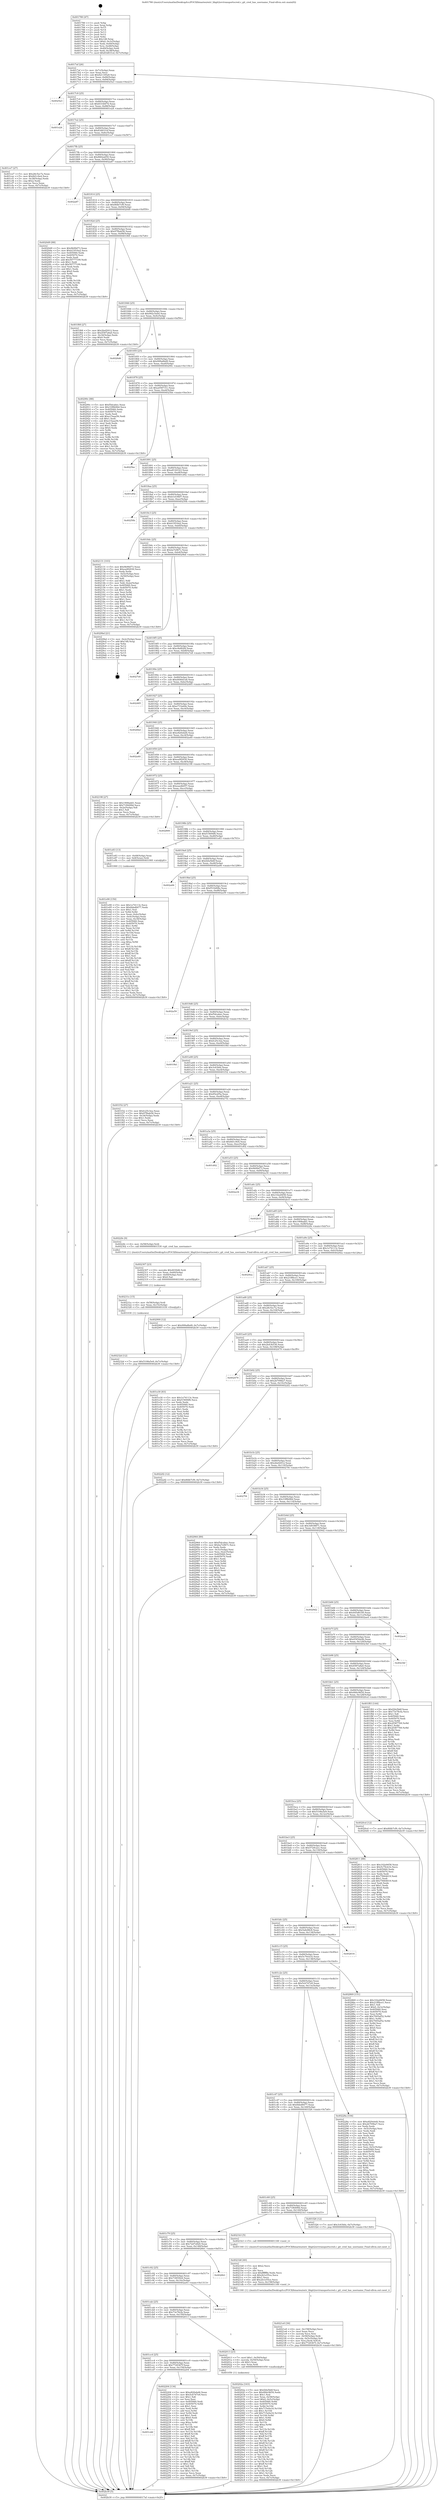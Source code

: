 digraph "0x401780" {
  label = "0x401780 (/mnt/c/Users/mathe/Desktop/tcc/POCII/binaries/extr_libgit2srctransportscred.c_git_cred_has_username_Final-ollvm.out::main(0))"
  labelloc = "t"
  node[shape=record]

  Entry [label="",width=0.3,height=0.3,shape=circle,fillcolor=black,style=filled]
  "0x4017af" [label="{
     0x4017af [26]\l
     | [instrs]\l
     &nbsp;&nbsp;0x4017af \<+3\>: mov -0x7c(%rbp),%eax\l
     &nbsp;&nbsp;0x4017b2 \<+2\>: mov %eax,%ecx\l
     &nbsp;&nbsp;0x4017b4 \<+6\>: sub $0x821185a9,%ecx\l
     &nbsp;&nbsp;0x4017ba \<+3\>: mov %eax,-0x80(%rbp)\l
     &nbsp;&nbsp;0x4017bd \<+6\>: mov %ecx,-0x84(%rbp)\l
     &nbsp;&nbsp;0x4017c3 \<+6\>: je 00000000004025a3 \<main+0xe23\>\l
  }"]
  "0x4025a3" [label="{
     0x4025a3\l
  }", style=dashed]
  "0x4017c9" [label="{
     0x4017c9 [25]\l
     | [instrs]\l
     &nbsp;&nbsp;0x4017c9 \<+5\>: jmp 00000000004017ce \<main+0x4e\>\l
     &nbsp;&nbsp;0x4017ce \<+3\>: mov -0x80(%rbp),%eax\l
     &nbsp;&nbsp;0x4017d1 \<+5\>: sub $0x831fd474,%eax\l
     &nbsp;&nbsp;0x4017d6 \<+6\>: mov %eax,-0x88(%rbp)\l
     &nbsp;&nbsp;0x4017dc \<+6\>: je 0000000000401e24 \<main+0x6a4\>\l
  }"]
  Exit [label="",width=0.3,height=0.3,shape=circle,fillcolor=black,style=filled,peripheries=2]
  "0x401e24" [label="{
     0x401e24\l
  }", style=dashed]
  "0x4017e2" [label="{
     0x4017e2 [25]\l
     | [instrs]\l
     &nbsp;&nbsp;0x4017e2 \<+5\>: jmp 00000000004017e7 \<main+0x67\>\l
     &nbsp;&nbsp;0x4017e7 \<+3\>: mov -0x80(%rbp),%eax\l
     &nbsp;&nbsp;0x4017ea \<+5\>: sub $0x83d031ef,%eax\l
     &nbsp;&nbsp;0x4017ef \<+6\>: mov %eax,-0x8c(%rbp)\l
     &nbsp;&nbsp;0x4017f5 \<+6\>: je 0000000000401ce7 \<main+0x567\>\l
  }"]
  "0x40232d" [label="{
     0x40232d [12]\l
     | [instrs]\l
     &nbsp;&nbsp;0x40232d \<+7\>: movl $0x5108a5e9,-0x7c(%rbp)\l
     &nbsp;&nbsp;0x402334 \<+5\>: jmp 0000000000402b39 \<main+0x13b9\>\l
  }"]
  "0x401ce7" [label="{
     0x401ce7 [27]\l
     | [instrs]\l
     &nbsp;&nbsp;0x401ce7 \<+5\>: mov $0x28c5ec7a,%eax\l
     &nbsp;&nbsp;0x401cec \<+5\>: mov $0x8d1c9e4,%ecx\l
     &nbsp;&nbsp;0x401cf1 \<+3\>: mov -0x38(%rbp),%edx\l
     &nbsp;&nbsp;0x401cf4 \<+3\>: cmp $0x2,%edx\l
     &nbsp;&nbsp;0x401cf7 \<+3\>: cmovne %ecx,%eax\l
     &nbsp;&nbsp;0x401cfa \<+3\>: mov %eax,-0x7c(%rbp)\l
     &nbsp;&nbsp;0x401cfd \<+5\>: jmp 0000000000402b39 \<main+0x13b9\>\l
  }"]
  "0x4017fb" [label="{
     0x4017fb [25]\l
     | [instrs]\l
     &nbsp;&nbsp;0x4017fb \<+5\>: jmp 0000000000401800 \<main+0x80\>\l
     &nbsp;&nbsp;0x401800 \<+3\>: mov -0x80(%rbp),%eax\l
     &nbsp;&nbsp;0x401803 \<+5\>: sub $0x8662a650,%eax\l
     &nbsp;&nbsp;0x401808 \<+6\>: mov %eax,-0x90(%rbp)\l
     &nbsp;&nbsp;0x40180e \<+6\>: je 0000000000402a87 \<main+0x1307\>\l
  }"]
  "0x402b39" [label="{
     0x402b39 [5]\l
     | [instrs]\l
     &nbsp;&nbsp;0x402b39 \<+5\>: jmp 00000000004017af \<main+0x2f\>\l
  }"]
  "0x401780" [label="{
     0x401780 [47]\l
     | [instrs]\l
     &nbsp;&nbsp;0x401780 \<+1\>: push %rbp\l
     &nbsp;&nbsp;0x401781 \<+3\>: mov %rsp,%rbp\l
     &nbsp;&nbsp;0x401784 \<+2\>: push %r15\l
     &nbsp;&nbsp;0x401786 \<+2\>: push %r14\l
     &nbsp;&nbsp;0x401788 \<+2\>: push %r13\l
     &nbsp;&nbsp;0x40178a \<+2\>: push %r12\l
     &nbsp;&nbsp;0x40178c \<+1\>: push %rbx\l
     &nbsp;&nbsp;0x40178d \<+7\>: sub $0x148,%rsp\l
     &nbsp;&nbsp;0x401794 \<+7\>: movl $0x0,-0x3c(%rbp)\l
     &nbsp;&nbsp;0x40179b \<+3\>: mov %edi,-0x40(%rbp)\l
     &nbsp;&nbsp;0x40179e \<+4\>: mov %rsi,-0x48(%rbp)\l
     &nbsp;&nbsp;0x4017a2 \<+3\>: mov -0x40(%rbp),%edi\l
     &nbsp;&nbsp;0x4017a5 \<+3\>: mov %edi,-0x38(%rbp)\l
     &nbsp;&nbsp;0x4017a8 \<+7\>: movl $0x83d031ef,-0x7c(%rbp)\l
  }"]
  "0x40231e" [label="{
     0x40231e [15]\l
     | [instrs]\l
     &nbsp;&nbsp;0x40231e \<+4\>: mov -0x58(%rbp),%rdi\l
     &nbsp;&nbsp;0x402322 \<+6\>: mov %eax,-0x15c(%rbp)\l
     &nbsp;&nbsp;0x402328 \<+5\>: call 0000000000401030 \<free@plt\>\l
     | [calls]\l
     &nbsp;&nbsp;0x401030 \{1\} (unknown)\l
  }"]
  "0x402a87" [label="{
     0x402a87\l
  }", style=dashed]
  "0x401814" [label="{
     0x401814 [25]\l
     | [instrs]\l
     &nbsp;&nbsp;0x401814 \<+5\>: jmp 0000000000401819 \<main+0x99\>\l
     &nbsp;&nbsp;0x401819 \<+3\>: mov -0x80(%rbp),%eax\l
     &nbsp;&nbsp;0x40181c \<+5\>: sub $0x8fdb7cf9,%eax\l
     &nbsp;&nbsp;0x401821 \<+6\>: mov %eax,-0x94(%rbp)\l
     &nbsp;&nbsp;0x401827 \<+6\>: je 00000000004020d9 \<main+0x959\>\l
  }"]
  "0x402307" [label="{
     0x402307 [23]\l
     | [instrs]\l
     &nbsp;&nbsp;0x402307 \<+10\>: movabs $0x4030d6,%rdi\l
     &nbsp;&nbsp;0x402311 \<+3\>: mov %eax,-0x60(%rbp)\l
     &nbsp;&nbsp;0x402314 \<+3\>: mov -0x60(%rbp),%esi\l
     &nbsp;&nbsp;0x402317 \<+2\>: mov $0x0,%al\l
     &nbsp;&nbsp;0x402319 \<+5\>: call 0000000000401040 \<printf@plt\>\l
     | [calls]\l
     &nbsp;&nbsp;0x401040 \{1\} (unknown)\l
  }"]
  "0x4020d9" [label="{
     0x4020d9 [88]\l
     | [instrs]\l
     &nbsp;&nbsp;0x4020d9 \<+5\>: mov $0x9b99d73,%eax\l
     &nbsp;&nbsp;0x4020de \<+5\>: mov $0xb33f16a2,%ecx\l
     &nbsp;&nbsp;0x4020e3 \<+7\>: mov 0x405060,%edx\l
     &nbsp;&nbsp;0x4020ea \<+7\>: mov 0x405070,%esi\l
     &nbsp;&nbsp;0x4020f1 \<+2\>: mov %edx,%edi\l
     &nbsp;&nbsp;0x4020f3 \<+6\>: add $0x50777109,%edi\l
     &nbsp;&nbsp;0x4020f9 \<+3\>: sub $0x1,%edi\l
     &nbsp;&nbsp;0x4020fc \<+6\>: sub $0x50777109,%edi\l
     &nbsp;&nbsp;0x402102 \<+3\>: imul %edi,%edx\l
     &nbsp;&nbsp;0x402105 \<+3\>: and $0x1,%edx\l
     &nbsp;&nbsp;0x402108 \<+3\>: cmp $0x0,%edx\l
     &nbsp;&nbsp;0x40210b \<+4\>: sete %r8b\l
     &nbsp;&nbsp;0x40210f \<+3\>: cmp $0xa,%esi\l
     &nbsp;&nbsp;0x402112 \<+4\>: setl %r9b\l
     &nbsp;&nbsp;0x402116 \<+3\>: mov %r8b,%r10b\l
     &nbsp;&nbsp;0x402119 \<+3\>: and %r9b,%r10b\l
     &nbsp;&nbsp;0x40211c \<+3\>: xor %r9b,%r8b\l
     &nbsp;&nbsp;0x40211f \<+3\>: or %r8b,%r10b\l
     &nbsp;&nbsp;0x402122 \<+4\>: test $0x1,%r10b\l
     &nbsp;&nbsp;0x402126 \<+3\>: cmovne %ecx,%eax\l
     &nbsp;&nbsp;0x402129 \<+3\>: mov %eax,-0x7c(%rbp)\l
     &nbsp;&nbsp;0x40212c \<+5\>: jmp 0000000000402b39 \<main+0x13b9\>\l
  }"]
  "0x40182d" [label="{
     0x40182d [25]\l
     | [instrs]\l
     &nbsp;&nbsp;0x40182d \<+5\>: jmp 0000000000401832 \<main+0xb2\>\l
     &nbsp;&nbsp;0x401832 \<+3\>: mov -0x80(%rbp),%eax\l
     &nbsp;&nbsp;0x401835 \<+5\>: sub $0x97fbab56,%eax\l
     &nbsp;&nbsp;0x40183a \<+6\>: mov %eax,-0x98(%rbp)\l
     &nbsp;&nbsp;0x401840 \<+6\>: je 0000000000401f68 \<main+0x7e8\>\l
  }"]
  "0x401cdd" [label="{
     0x401cdd\l
  }", style=dashed]
  "0x401f68" [label="{
     0x401f68 [27]\l
     | [instrs]\l
     &nbsp;&nbsp;0x401f68 \<+5\>: mov $0x2bef2912,%eax\l
     &nbsp;&nbsp;0x401f6d \<+5\>: mov $0x4587a8a0,%ecx\l
     &nbsp;&nbsp;0x401f72 \<+3\>: mov -0x34(%rbp),%edx\l
     &nbsp;&nbsp;0x401f75 \<+3\>: cmp $0x0,%edx\l
     &nbsp;&nbsp;0x401f78 \<+3\>: cmove %ecx,%eax\l
     &nbsp;&nbsp;0x401f7b \<+3\>: mov %eax,-0x7c(%rbp)\l
     &nbsp;&nbsp;0x401f7e \<+5\>: jmp 0000000000402b39 \<main+0x13b9\>\l
  }"]
  "0x401846" [label="{
     0x401846 [25]\l
     | [instrs]\l
     &nbsp;&nbsp;0x401846 \<+5\>: jmp 000000000040184b \<main+0xcb\>\l
     &nbsp;&nbsp;0x40184b \<+3\>: mov -0x80(%rbp),%eax\l
     &nbsp;&nbsp;0x40184e \<+5\>: sub $0x992c5eb4,%eax\l
     &nbsp;&nbsp;0x401853 \<+6\>: mov %eax,-0x9c(%rbp)\l
     &nbsp;&nbsp;0x401859 \<+6\>: je 00000000004026d6 \<main+0xf56\>\l
  }"]
  "0x402204" [label="{
     0x402204 [134]\l
     | [instrs]\l
     &nbsp;&nbsp;0x402204 \<+5\>: mov $0xe820ebd4,%eax\l
     &nbsp;&nbsp;0x402209 \<+5\>: mov $0x5cb747e9,%ecx\l
     &nbsp;&nbsp;0x40220e \<+2\>: mov $0x1,%dl\l
     &nbsp;&nbsp;0x402210 \<+2\>: xor %esi,%esi\l
     &nbsp;&nbsp;0x402212 \<+7\>: mov 0x405060,%edi\l
     &nbsp;&nbsp;0x402219 \<+8\>: mov 0x405070,%r8d\l
     &nbsp;&nbsp;0x402221 \<+3\>: sub $0x1,%esi\l
     &nbsp;&nbsp;0x402224 \<+3\>: mov %edi,%r9d\l
     &nbsp;&nbsp;0x402227 \<+3\>: add %esi,%r9d\l
     &nbsp;&nbsp;0x40222a \<+4\>: imul %r9d,%edi\l
     &nbsp;&nbsp;0x40222e \<+3\>: and $0x1,%edi\l
     &nbsp;&nbsp;0x402231 \<+3\>: cmp $0x0,%edi\l
     &nbsp;&nbsp;0x402234 \<+4\>: sete %r10b\l
     &nbsp;&nbsp;0x402238 \<+4\>: cmp $0xa,%r8d\l
     &nbsp;&nbsp;0x40223c \<+4\>: setl %r11b\l
     &nbsp;&nbsp;0x402240 \<+3\>: mov %r10b,%bl\l
     &nbsp;&nbsp;0x402243 \<+3\>: xor $0xff,%bl\l
     &nbsp;&nbsp;0x402246 \<+3\>: mov %r11b,%r14b\l
     &nbsp;&nbsp;0x402249 \<+4\>: xor $0xff,%r14b\l
     &nbsp;&nbsp;0x40224d \<+3\>: xor $0x1,%dl\l
     &nbsp;&nbsp;0x402250 \<+3\>: mov %bl,%r15b\l
     &nbsp;&nbsp;0x402253 \<+4\>: and $0xff,%r15b\l
     &nbsp;&nbsp;0x402257 \<+3\>: and %dl,%r10b\l
     &nbsp;&nbsp;0x40225a \<+3\>: mov %r14b,%r12b\l
     &nbsp;&nbsp;0x40225d \<+4\>: and $0xff,%r12b\l
     &nbsp;&nbsp;0x402261 \<+3\>: and %dl,%r11b\l
     &nbsp;&nbsp;0x402264 \<+3\>: or %r10b,%r15b\l
     &nbsp;&nbsp;0x402267 \<+3\>: or %r11b,%r12b\l
     &nbsp;&nbsp;0x40226a \<+3\>: xor %r12b,%r15b\l
     &nbsp;&nbsp;0x40226d \<+3\>: or %r14b,%bl\l
     &nbsp;&nbsp;0x402270 \<+3\>: xor $0xff,%bl\l
     &nbsp;&nbsp;0x402273 \<+3\>: or $0x1,%dl\l
     &nbsp;&nbsp;0x402276 \<+2\>: and %dl,%bl\l
     &nbsp;&nbsp;0x402278 \<+3\>: or %bl,%r15b\l
     &nbsp;&nbsp;0x40227b \<+4\>: test $0x1,%r15b\l
     &nbsp;&nbsp;0x40227f \<+3\>: cmovne %ecx,%eax\l
     &nbsp;&nbsp;0x402282 \<+3\>: mov %eax,-0x7c(%rbp)\l
     &nbsp;&nbsp;0x402285 \<+5\>: jmp 0000000000402b39 \<main+0x13b9\>\l
  }"]
  "0x4026d6" [label="{
     0x4026d6\l
  }", style=dashed]
  "0x40185f" [label="{
     0x40185f [25]\l
     | [instrs]\l
     &nbsp;&nbsp;0x40185f \<+5\>: jmp 0000000000401864 \<main+0xe4\>\l
     &nbsp;&nbsp;0x401864 \<+3\>: mov -0x80(%rbp),%eax\l
     &nbsp;&nbsp;0x401867 \<+5\>: sub $0x999a8bd9,%eax\l
     &nbsp;&nbsp;0x40186c \<+6\>: mov %eax,-0xa0(%rbp)\l
     &nbsp;&nbsp;0x401872 \<+6\>: je 000000000040290c \<main+0x118c\>\l
  }"]
  "0x4021e0" [label="{
     0x4021e0 [36]\l
     | [instrs]\l
     &nbsp;&nbsp;0x4021e0 \<+6\>: mov -0x158(%rbp),%ecx\l
     &nbsp;&nbsp;0x4021e6 \<+3\>: imul %eax,%ecx\l
     &nbsp;&nbsp;0x4021e9 \<+3\>: movslq %ecx,%rsi\l
     &nbsp;&nbsp;0x4021ec \<+4\>: mov -0x58(%rbp),%rdi\l
     &nbsp;&nbsp;0x4021f0 \<+4\>: movslq -0x5c(%rbp),%r8\l
     &nbsp;&nbsp;0x4021f4 \<+4\>: mov %rsi,(%rdi,%r8,8)\l
     &nbsp;&nbsp;0x4021f8 \<+7\>: movl $0x7729367f,-0x7c(%rbp)\l
     &nbsp;&nbsp;0x4021ff \<+5\>: jmp 0000000000402b39 \<main+0x13b9\>\l
  }"]
  "0x40290c" [label="{
     0x40290c [88]\l
     | [instrs]\l
     &nbsp;&nbsp;0x40290c \<+5\>: mov $0xf5dcabec,%eax\l
     &nbsp;&nbsp;0x402911 \<+5\>: mov $0x33f8b96d,%ecx\l
     &nbsp;&nbsp;0x402916 \<+7\>: mov 0x405060,%edx\l
     &nbsp;&nbsp;0x40291d \<+7\>: mov 0x405070,%esi\l
     &nbsp;&nbsp;0x402924 \<+2\>: mov %edx,%edi\l
     &nbsp;&nbsp;0x402926 \<+6\>: add $0xe15aaa56,%edi\l
     &nbsp;&nbsp;0x40292c \<+3\>: sub $0x1,%edi\l
     &nbsp;&nbsp;0x40292f \<+6\>: sub $0xe15aaa56,%edi\l
     &nbsp;&nbsp;0x402935 \<+3\>: imul %edi,%edx\l
     &nbsp;&nbsp;0x402938 \<+3\>: and $0x1,%edx\l
     &nbsp;&nbsp;0x40293b \<+3\>: cmp $0x0,%edx\l
     &nbsp;&nbsp;0x40293e \<+4\>: sete %r8b\l
     &nbsp;&nbsp;0x402942 \<+3\>: cmp $0xa,%esi\l
     &nbsp;&nbsp;0x402945 \<+4\>: setl %r9b\l
     &nbsp;&nbsp;0x402949 \<+3\>: mov %r8b,%r10b\l
     &nbsp;&nbsp;0x40294c \<+3\>: and %r9b,%r10b\l
     &nbsp;&nbsp;0x40294f \<+3\>: xor %r9b,%r8b\l
     &nbsp;&nbsp;0x402952 \<+3\>: or %r8b,%r10b\l
     &nbsp;&nbsp;0x402955 \<+4\>: test $0x1,%r10b\l
     &nbsp;&nbsp;0x402959 \<+3\>: cmovne %ecx,%eax\l
     &nbsp;&nbsp;0x40295c \<+3\>: mov %eax,-0x7c(%rbp)\l
     &nbsp;&nbsp;0x40295f \<+5\>: jmp 0000000000402b39 \<main+0x13b9\>\l
  }"]
  "0x401878" [label="{
     0x401878 [25]\l
     | [instrs]\l
     &nbsp;&nbsp;0x401878 \<+5\>: jmp 000000000040187d \<main+0xfd\>\l
     &nbsp;&nbsp;0x40187d \<+3\>: mov -0x80(%rbp),%eax\l
     &nbsp;&nbsp;0x401880 \<+5\>: sub $0xa058731c,%eax\l
     &nbsp;&nbsp;0x401885 \<+6\>: mov %eax,-0xa4(%rbp)\l
     &nbsp;&nbsp;0x40188b \<+6\>: je 00000000004025be \<main+0xe3e\>\l
  }"]
  "0x4021b8" [label="{
     0x4021b8 [40]\l
     | [instrs]\l
     &nbsp;&nbsp;0x4021b8 \<+5\>: mov $0x2,%ecx\l
     &nbsp;&nbsp;0x4021bd \<+1\>: cltd\l
     &nbsp;&nbsp;0x4021be \<+2\>: idiv %ecx\l
     &nbsp;&nbsp;0x4021c0 \<+6\>: imul $0xfffffffe,%edx,%ecx\l
     &nbsp;&nbsp;0x4021c6 \<+6\>: sub $0x2b1e55ce,%ecx\l
     &nbsp;&nbsp;0x4021cc \<+3\>: add $0x1,%ecx\l
     &nbsp;&nbsp;0x4021cf \<+6\>: add $0x2b1e55ce,%ecx\l
     &nbsp;&nbsp;0x4021d5 \<+6\>: mov %ecx,-0x158(%rbp)\l
     &nbsp;&nbsp;0x4021db \<+5\>: call 0000000000401160 \<next_i\>\l
     | [calls]\l
     &nbsp;&nbsp;0x401160 \{1\} (/mnt/c/Users/mathe/Desktop/tcc/POCII/binaries/extr_libgit2srctransportscred.c_git_cred_has_username_Final-ollvm.out::next_i)\l
  }"]
  "0x4025be" [label="{
     0x4025be\l
  }", style=dashed]
  "0x401891" [label="{
     0x401891 [25]\l
     | [instrs]\l
     &nbsp;&nbsp;0x401891 \<+5\>: jmp 0000000000401896 \<main+0x116\>\l
     &nbsp;&nbsp;0x401896 \<+3\>: mov -0x80(%rbp),%eax\l
     &nbsp;&nbsp;0x401899 \<+5\>: sub $0xa81441b3,%eax\l
     &nbsp;&nbsp;0x40189e \<+6\>: mov %eax,-0xa8(%rbp)\l
     &nbsp;&nbsp;0x4018a4 \<+6\>: je 0000000000401d92 \<main+0x612\>\l
  }"]
  "0x40202a" [label="{
     0x40202a [163]\l
     | [instrs]\l
     &nbsp;&nbsp;0x40202a \<+5\>: mov $0xf2fa5b6f,%ecx\l
     &nbsp;&nbsp;0x40202f \<+5\>: mov $0x48dc9654,%edx\l
     &nbsp;&nbsp;0x402034 \<+3\>: mov $0x1,%sil\l
     &nbsp;&nbsp;0x402037 \<+4\>: mov %rax,-0x58(%rbp)\l
     &nbsp;&nbsp;0x40203b \<+7\>: movl $0x0,-0x5c(%rbp)\l
     &nbsp;&nbsp;0x402042 \<+8\>: mov 0x405060,%r8d\l
     &nbsp;&nbsp;0x40204a \<+8\>: mov 0x405070,%r9d\l
     &nbsp;&nbsp;0x402052 \<+3\>: mov %r8d,%r10d\l
     &nbsp;&nbsp;0x402055 \<+7\>: sub $0x715e0a16,%r10d\l
     &nbsp;&nbsp;0x40205c \<+4\>: sub $0x1,%r10d\l
     &nbsp;&nbsp;0x402060 \<+7\>: add $0x715e0a16,%r10d\l
     &nbsp;&nbsp;0x402067 \<+4\>: imul %r10d,%r8d\l
     &nbsp;&nbsp;0x40206b \<+4\>: and $0x1,%r8d\l
     &nbsp;&nbsp;0x40206f \<+4\>: cmp $0x0,%r8d\l
     &nbsp;&nbsp;0x402073 \<+4\>: sete %r11b\l
     &nbsp;&nbsp;0x402077 \<+4\>: cmp $0xa,%r9d\l
     &nbsp;&nbsp;0x40207b \<+3\>: setl %bl\l
     &nbsp;&nbsp;0x40207e \<+3\>: mov %r11b,%r14b\l
     &nbsp;&nbsp;0x402081 \<+4\>: xor $0xff,%r14b\l
     &nbsp;&nbsp;0x402085 \<+3\>: mov %bl,%r15b\l
     &nbsp;&nbsp;0x402088 \<+4\>: xor $0xff,%r15b\l
     &nbsp;&nbsp;0x40208c \<+4\>: xor $0x1,%sil\l
     &nbsp;&nbsp;0x402090 \<+3\>: mov %r14b,%r12b\l
     &nbsp;&nbsp;0x402093 \<+4\>: and $0xff,%r12b\l
     &nbsp;&nbsp;0x402097 \<+3\>: and %sil,%r11b\l
     &nbsp;&nbsp;0x40209a \<+3\>: mov %r15b,%r13b\l
     &nbsp;&nbsp;0x40209d \<+4\>: and $0xff,%r13b\l
     &nbsp;&nbsp;0x4020a1 \<+3\>: and %sil,%bl\l
     &nbsp;&nbsp;0x4020a4 \<+3\>: or %r11b,%r12b\l
     &nbsp;&nbsp;0x4020a7 \<+3\>: or %bl,%r13b\l
     &nbsp;&nbsp;0x4020aa \<+3\>: xor %r13b,%r12b\l
     &nbsp;&nbsp;0x4020ad \<+3\>: or %r15b,%r14b\l
     &nbsp;&nbsp;0x4020b0 \<+4\>: xor $0xff,%r14b\l
     &nbsp;&nbsp;0x4020b4 \<+4\>: or $0x1,%sil\l
     &nbsp;&nbsp;0x4020b8 \<+3\>: and %sil,%r14b\l
     &nbsp;&nbsp;0x4020bb \<+3\>: or %r14b,%r12b\l
     &nbsp;&nbsp;0x4020be \<+4\>: test $0x1,%r12b\l
     &nbsp;&nbsp;0x4020c2 \<+3\>: cmovne %edx,%ecx\l
     &nbsp;&nbsp;0x4020c5 \<+3\>: mov %ecx,-0x7c(%rbp)\l
     &nbsp;&nbsp;0x4020c8 \<+5\>: jmp 0000000000402b39 \<main+0x13b9\>\l
  }"]
  "0x401d92" [label="{
     0x401d92\l
  }", style=dashed]
  "0x4018aa" [label="{
     0x4018aa [25]\l
     | [instrs]\l
     &nbsp;&nbsp;0x4018aa \<+5\>: jmp 00000000004018af \<main+0x12f\>\l
     &nbsp;&nbsp;0x4018af \<+3\>: mov -0x80(%rbp),%eax\l
     &nbsp;&nbsp;0x4018b2 \<+5\>: sub $0xb1d18bf7,%eax\l
     &nbsp;&nbsp;0x4018b7 \<+6\>: mov %eax,-0xac(%rbp)\l
     &nbsp;&nbsp;0x4018bd \<+6\>: je 000000000040250b \<main+0xd8b\>\l
  }"]
  "0x401cc4" [label="{
     0x401cc4 [25]\l
     | [instrs]\l
     &nbsp;&nbsp;0x401cc4 \<+5\>: jmp 0000000000401cc9 \<main+0x549\>\l
     &nbsp;&nbsp;0x401cc9 \<+3\>: mov -0x80(%rbp),%eax\l
     &nbsp;&nbsp;0x401ccc \<+5\>: sub $0x7729367f,%eax\l
     &nbsp;&nbsp;0x401cd1 \<+6\>: mov %eax,-0x154(%rbp)\l
     &nbsp;&nbsp;0x401cd7 \<+6\>: je 0000000000402204 \<main+0xa84\>\l
  }"]
  "0x40250b" [label="{
     0x40250b\l
  }", style=dashed]
  "0x4018c3" [label="{
     0x4018c3 [25]\l
     | [instrs]\l
     &nbsp;&nbsp;0x4018c3 \<+5\>: jmp 00000000004018c8 \<main+0x148\>\l
     &nbsp;&nbsp;0x4018c8 \<+3\>: mov -0x80(%rbp),%eax\l
     &nbsp;&nbsp;0x4018cb \<+5\>: sub $0xb33f16a2,%eax\l
     &nbsp;&nbsp;0x4018d0 \<+6\>: mov %eax,-0xb0(%rbp)\l
     &nbsp;&nbsp;0x4018d6 \<+6\>: je 0000000000402131 \<main+0x9b1\>\l
  }"]
  "0x402013" [label="{
     0x402013 [23]\l
     | [instrs]\l
     &nbsp;&nbsp;0x402013 \<+7\>: movl $0x1,-0x50(%rbp)\l
     &nbsp;&nbsp;0x40201a \<+4\>: movslq -0x50(%rbp),%rax\l
     &nbsp;&nbsp;0x40201e \<+4\>: shl $0x3,%rax\l
     &nbsp;&nbsp;0x402022 \<+3\>: mov %rax,%rdi\l
     &nbsp;&nbsp;0x402025 \<+5\>: call 0000000000401050 \<malloc@plt\>\l
     | [calls]\l
     &nbsp;&nbsp;0x401050 \{1\} (unknown)\l
  }"]
  "0x402131" [label="{
     0x402131 [103]\l
     | [instrs]\l
     &nbsp;&nbsp;0x402131 \<+5\>: mov $0x9b99d73,%eax\l
     &nbsp;&nbsp;0x402136 \<+5\>: mov $0xea9f2930,%ecx\l
     &nbsp;&nbsp;0x40213b \<+2\>: xor %edx,%edx\l
     &nbsp;&nbsp;0x40213d \<+3\>: mov -0x5c(%rbp),%esi\l
     &nbsp;&nbsp;0x402140 \<+3\>: cmp -0x50(%rbp),%esi\l
     &nbsp;&nbsp;0x402143 \<+4\>: setl %dil\l
     &nbsp;&nbsp;0x402147 \<+4\>: and $0x1,%dil\l
     &nbsp;&nbsp;0x40214b \<+4\>: mov %dil,-0x2e(%rbp)\l
     &nbsp;&nbsp;0x40214f \<+7\>: mov 0x405060,%esi\l
     &nbsp;&nbsp;0x402156 \<+8\>: mov 0x405070,%r8d\l
     &nbsp;&nbsp;0x40215e \<+3\>: sub $0x1,%edx\l
     &nbsp;&nbsp;0x402161 \<+3\>: mov %esi,%r9d\l
     &nbsp;&nbsp;0x402164 \<+3\>: add %edx,%r9d\l
     &nbsp;&nbsp;0x402167 \<+4\>: imul %r9d,%esi\l
     &nbsp;&nbsp;0x40216b \<+3\>: and $0x1,%esi\l
     &nbsp;&nbsp;0x40216e \<+3\>: cmp $0x0,%esi\l
     &nbsp;&nbsp;0x402171 \<+4\>: sete %dil\l
     &nbsp;&nbsp;0x402175 \<+4\>: cmp $0xa,%r8d\l
     &nbsp;&nbsp;0x402179 \<+4\>: setl %r10b\l
     &nbsp;&nbsp;0x40217d \<+3\>: mov %dil,%r11b\l
     &nbsp;&nbsp;0x402180 \<+3\>: and %r10b,%r11b\l
     &nbsp;&nbsp;0x402183 \<+3\>: xor %r10b,%dil\l
     &nbsp;&nbsp;0x402186 \<+3\>: or %dil,%r11b\l
     &nbsp;&nbsp;0x402189 \<+4\>: test $0x1,%r11b\l
     &nbsp;&nbsp;0x40218d \<+3\>: cmovne %ecx,%eax\l
     &nbsp;&nbsp;0x402190 \<+3\>: mov %eax,-0x7c(%rbp)\l
     &nbsp;&nbsp;0x402193 \<+5\>: jmp 0000000000402b39 \<main+0x13b9\>\l
  }"]
  "0x4018dc" [label="{
     0x4018dc [25]\l
     | [instrs]\l
     &nbsp;&nbsp;0x4018dc \<+5\>: jmp 00000000004018e1 \<main+0x161\>\l
     &nbsp;&nbsp;0x4018e1 \<+3\>: mov -0x80(%rbp),%eax\l
     &nbsp;&nbsp;0x4018e4 \<+5\>: sub $0xba7e967c,%eax\l
     &nbsp;&nbsp;0x4018e9 \<+6\>: mov %eax,-0xb4(%rbp)\l
     &nbsp;&nbsp;0x4018ef \<+6\>: je 00000000004029bd \<main+0x123d\>\l
  }"]
  "0x401cab" [label="{
     0x401cab [25]\l
     | [instrs]\l
     &nbsp;&nbsp;0x401cab \<+5\>: jmp 0000000000401cb0 \<main+0x530\>\l
     &nbsp;&nbsp;0x401cb0 \<+3\>: mov -0x80(%rbp),%eax\l
     &nbsp;&nbsp;0x401cb3 \<+5\>: sub $0x73e78cfa,%eax\l
     &nbsp;&nbsp;0x401cb8 \<+6\>: mov %eax,-0x150(%rbp)\l
     &nbsp;&nbsp;0x401cbe \<+6\>: je 0000000000402013 \<main+0x893\>\l
  }"]
  "0x4029bd" [label="{
     0x4029bd [21]\l
     | [instrs]\l
     &nbsp;&nbsp;0x4029bd \<+3\>: mov -0x2c(%rbp),%eax\l
     &nbsp;&nbsp;0x4029c0 \<+7\>: add $0x148,%rsp\l
     &nbsp;&nbsp;0x4029c7 \<+1\>: pop %rbx\l
     &nbsp;&nbsp;0x4029c8 \<+2\>: pop %r12\l
     &nbsp;&nbsp;0x4029ca \<+2\>: pop %r13\l
     &nbsp;&nbsp;0x4029cc \<+2\>: pop %r14\l
     &nbsp;&nbsp;0x4029ce \<+2\>: pop %r15\l
     &nbsp;&nbsp;0x4029d0 \<+1\>: pop %rbp\l
     &nbsp;&nbsp;0x4029d1 \<+1\>: ret\l
  }"]
  "0x4018f5" [label="{
     0x4018f5 [25]\l
     | [instrs]\l
     &nbsp;&nbsp;0x4018f5 \<+5\>: jmp 00000000004018fa \<main+0x17a\>\l
     &nbsp;&nbsp;0x4018fa \<+3\>: mov -0x80(%rbp),%eax\l
     &nbsp;&nbsp;0x4018fd \<+5\>: sub $0xc8af62fd,%eax\l
     &nbsp;&nbsp;0x401902 \<+6\>: mov %eax,-0xb8(%rbp)\l
     &nbsp;&nbsp;0x401908 \<+6\>: je 00000000004027e8 \<main+0x1068\>\l
  }"]
  "0x402a93" [label="{
     0x402a93\l
  }", style=dashed]
  "0x4027e8" [label="{
     0x4027e8\l
  }", style=dashed]
  "0x40190e" [label="{
     0x40190e [25]\l
     | [instrs]\l
     &nbsp;&nbsp;0x40190e \<+5\>: jmp 0000000000401913 \<main+0x193\>\l
     &nbsp;&nbsp;0x401913 \<+3\>: mov -0x80(%rbp),%eax\l
     &nbsp;&nbsp;0x401916 \<+5\>: sub $0xd446d1a6,%eax\l
     &nbsp;&nbsp;0x40191b \<+6\>: mov %eax,-0xbc(%rbp)\l
     &nbsp;&nbsp;0x401921 \<+6\>: je 0000000000402485 \<main+0xd05\>\l
  }"]
  "0x401c92" [label="{
     0x401c92 [25]\l
     | [instrs]\l
     &nbsp;&nbsp;0x401c92 \<+5\>: jmp 0000000000401c97 \<main+0x517\>\l
     &nbsp;&nbsp;0x401c97 \<+3\>: mov -0x80(%rbp),%eax\l
     &nbsp;&nbsp;0x401c9a \<+5\>: sub $0x730f3924,%eax\l
     &nbsp;&nbsp;0x401c9f \<+6\>: mov %eax,-0x14c(%rbp)\l
     &nbsp;&nbsp;0x401ca5 \<+6\>: je 0000000000402a93 \<main+0x1313\>\l
  }"]
  "0x402485" [label="{
     0x402485\l
  }", style=dashed]
  "0x401927" [label="{
     0x401927 [25]\l
     | [instrs]\l
     &nbsp;&nbsp;0x401927 \<+5\>: jmp 000000000040192c \<main+0x1ac\>\l
     &nbsp;&nbsp;0x40192c \<+3\>: mov -0x80(%rbp),%eax\l
     &nbsp;&nbsp;0x40192f \<+5\>: sub $0xe733ab9e,%eax\l
     &nbsp;&nbsp;0x401934 \<+6\>: mov %eax,-0xc0(%rbp)\l
     &nbsp;&nbsp;0x40193a \<+6\>: je 00000000004026bd \<main+0xf3d\>\l
  }"]
  "0x4026b1" [label="{
     0x4026b1\l
  }", style=dashed]
  "0x4026bd" [label="{
     0x4026bd\l
  }", style=dashed]
  "0x401940" [label="{
     0x401940 [25]\l
     | [instrs]\l
     &nbsp;&nbsp;0x401940 \<+5\>: jmp 0000000000401945 \<main+0x1c5\>\l
     &nbsp;&nbsp;0x401945 \<+3\>: mov -0x80(%rbp),%eax\l
     &nbsp;&nbsp;0x401948 \<+5\>: sub $0xe820ebd4,%eax\l
     &nbsp;&nbsp;0x40194d \<+6\>: mov %eax,-0xc4(%rbp)\l
     &nbsp;&nbsp;0x401953 \<+6\>: je 0000000000402a40 \<main+0x12c0\>\l
  }"]
  "0x401c79" [label="{
     0x401c79 [25]\l
     | [instrs]\l
     &nbsp;&nbsp;0x401c79 \<+5\>: jmp 0000000000401c7e \<main+0x4fe\>\l
     &nbsp;&nbsp;0x401c7e \<+3\>: mov -0x80(%rbp),%eax\l
     &nbsp;&nbsp;0x401c81 \<+5\>: sub $0x72d7e820,%eax\l
     &nbsp;&nbsp;0x401c86 \<+6\>: mov %eax,-0x148(%rbp)\l
     &nbsp;&nbsp;0x401c8c \<+6\>: je 00000000004026b1 \<main+0xf31\>\l
  }"]
  "0x402a40" [label="{
     0x402a40\l
  }", style=dashed]
  "0x401959" [label="{
     0x401959 [25]\l
     | [instrs]\l
     &nbsp;&nbsp;0x401959 \<+5\>: jmp 000000000040195e \<main+0x1de\>\l
     &nbsp;&nbsp;0x40195e \<+3\>: mov -0x80(%rbp),%eax\l
     &nbsp;&nbsp;0x401961 \<+5\>: sub $0xea9f2930,%eax\l
     &nbsp;&nbsp;0x401966 \<+6\>: mov %eax,-0xc8(%rbp)\l
     &nbsp;&nbsp;0x40196c \<+6\>: je 0000000000402198 \<main+0xa18\>\l
  }"]
  "0x4021b3" [label="{
     0x4021b3 [5]\l
     | [instrs]\l
     &nbsp;&nbsp;0x4021b3 \<+5\>: call 0000000000401160 \<next_i\>\l
     | [calls]\l
     &nbsp;&nbsp;0x401160 \{1\} (/mnt/c/Users/mathe/Desktop/tcc/POCII/binaries/extr_libgit2srctransportscred.c_git_cred_has_username_Final-ollvm.out::next_i)\l
  }"]
  "0x402198" [label="{
     0x402198 [27]\l
     | [instrs]\l
     &nbsp;&nbsp;0x402198 \<+5\>: mov $0x1908add1,%eax\l
     &nbsp;&nbsp;0x40219d \<+5\>: mov $0x71f6499d,%ecx\l
     &nbsp;&nbsp;0x4021a2 \<+3\>: mov -0x2e(%rbp),%dl\l
     &nbsp;&nbsp;0x4021a5 \<+3\>: test $0x1,%dl\l
     &nbsp;&nbsp;0x4021a8 \<+3\>: cmovne %ecx,%eax\l
     &nbsp;&nbsp;0x4021ab \<+3\>: mov %eax,-0x7c(%rbp)\l
     &nbsp;&nbsp;0x4021ae \<+5\>: jmp 0000000000402b39 \<main+0x13b9\>\l
  }"]
  "0x401972" [label="{
     0x401972 [25]\l
     | [instrs]\l
     &nbsp;&nbsp;0x401972 \<+5\>: jmp 0000000000401977 \<main+0x1f7\>\l
     &nbsp;&nbsp;0x401977 \<+3\>: mov -0x80(%rbp),%eax\l
     &nbsp;&nbsp;0x40197a \<+5\>: sub $0xeaedb057,%eax\l
     &nbsp;&nbsp;0x40197f \<+6\>: mov %eax,-0xcc(%rbp)\l
     &nbsp;&nbsp;0x401985 \<+6\>: je 0000000000402800 \<main+0x1080\>\l
  }"]
  "0x401c60" [label="{
     0x401c60 [25]\l
     | [instrs]\l
     &nbsp;&nbsp;0x401c60 \<+5\>: jmp 0000000000401c65 \<main+0x4e5\>\l
     &nbsp;&nbsp;0x401c65 \<+3\>: mov -0x80(%rbp),%eax\l
     &nbsp;&nbsp;0x401c68 \<+5\>: sub $0x71f6499d,%eax\l
     &nbsp;&nbsp;0x401c6d \<+6\>: mov %eax,-0x144(%rbp)\l
     &nbsp;&nbsp;0x401c73 \<+6\>: je 00000000004021b3 \<main+0xa33\>\l
  }"]
  "0x402800" [label="{
     0x402800\l
  }", style=dashed]
  "0x40198b" [label="{
     0x40198b [25]\l
     | [instrs]\l
     &nbsp;&nbsp;0x40198b \<+5\>: jmp 0000000000401990 \<main+0x210\>\l
     &nbsp;&nbsp;0x401990 \<+3\>: mov -0x80(%rbp),%eax\l
     &nbsp;&nbsp;0x401993 \<+5\>: sub $0xf15694f6,%eax\l
     &nbsp;&nbsp;0x401998 \<+6\>: mov %eax,-0xd0(%rbp)\l
     &nbsp;&nbsp;0x40199e \<+6\>: je 0000000000401e83 \<main+0x703\>\l
  }"]
  "0x401f26" [label="{
     0x401f26 [12]\l
     | [instrs]\l
     &nbsp;&nbsp;0x401f26 \<+7\>: movl $0x3c63bfa,-0x7c(%rbp)\l
     &nbsp;&nbsp;0x401f2d \<+5\>: jmp 0000000000402b39 \<main+0x13b9\>\l
  }"]
  "0x401e83" [label="{
     0x401e83 [13]\l
     | [instrs]\l
     &nbsp;&nbsp;0x401e83 \<+4\>: mov -0x48(%rbp),%rax\l
     &nbsp;&nbsp;0x401e87 \<+4\>: mov 0x8(%rax),%rdi\l
     &nbsp;&nbsp;0x401e8b \<+5\>: call 0000000000401060 \<atoi@plt\>\l
     | [calls]\l
     &nbsp;&nbsp;0x401060 \{1\} (unknown)\l
  }"]
  "0x4019a4" [label="{
     0x4019a4 [25]\l
     | [instrs]\l
     &nbsp;&nbsp;0x4019a4 \<+5\>: jmp 00000000004019a9 \<main+0x229\>\l
     &nbsp;&nbsp;0x4019a9 \<+3\>: mov -0x80(%rbp),%eax\l
     &nbsp;&nbsp;0x4019ac \<+5\>: sub $0xf2fa5b6f,%eax\l
     &nbsp;&nbsp;0x4019b1 \<+6\>: mov %eax,-0xd4(%rbp)\l
     &nbsp;&nbsp;0x4019b7 \<+6\>: je 0000000000402a06 \<main+0x1286\>\l
  }"]
  "0x401c47" [label="{
     0x401c47 [25]\l
     | [instrs]\l
     &nbsp;&nbsp;0x401c47 \<+5\>: jmp 0000000000401c4c \<main+0x4cc\>\l
     &nbsp;&nbsp;0x401c4c \<+3\>: mov -0x80(%rbp),%eax\l
     &nbsp;&nbsp;0x401c4f \<+5\>: sub $0x6bbd8477,%eax\l
     &nbsp;&nbsp;0x401c54 \<+6\>: mov %eax,-0x140(%rbp)\l
     &nbsp;&nbsp;0x401c5a \<+6\>: je 0000000000401f26 \<main+0x7a6\>\l
  }"]
  "0x402a06" [label="{
     0x402a06\l
  }", style=dashed]
  "0x4019bd" [label="{
     0x4019bd [25]\l
     | [instrs]\l
     &nbsp;&nbsp;0x4019bd \<+5\>: jmp 00000000004019c2 \<main+0x242\>\l
     &nbsp;&nbsp;0x4019c2 \<+3\>: mov -0x80(%rbp),%eax\l
     &nbsp;&nbsp;0x4019c5 \<+5\>: sub $0xf510d08e,%eax\l
     &nbsp;&nbsp;0x4019ca \<+6\>: mov %eax,-0xd8(%rbp)\l
     &nbsp;&nbsp;0x4019d0 \<+6\>: je 0000000000402a59 \<main+0x12d9\>\l
  }"]
  "0x40228a" [label="{
     0x40228a [104]\l
     | [instrs]\l
     &nbsp;&nbsp;0x40228a \<+5\>: mov $0xe820ebd4,%eax\l
     &nbsp;&nbsp;0x40228f \<+5\>: mov $0x2b709ba7,%ecx\l
     &nbsp;&nbsp;0x402294 \<+2\>: xor %edx,%edx\l
     &nbsp;&nbsp;0x402296 \<+3\>: mov -0x5c(%rbp),%esi\l
     &nbsp;&nbsp;0x402299 \<+2\>: mov %edx,%edi\l
     &nbsp;&nbsp;0x40229b \<+2\>: sub %esi,%edi\l
     &nbsp;&nbsp;0x40229d \<+2\>: mov %edx,%esi\l
     &nbsp;&nbsp;0x40229f \<+3\>: sub $0x1,%esi\l
     &nbsp;&nbsp;0x4022a2 \<+2\>: add %esi,%edi\l
     &nbsp;&nbsp;0x4022a4 \<+2\>: mov %edx,%esi\l
     &nbsp;&nbsp;0x4022a6 \<+2\>: sub %edi,%esi\l
     &nbsp;&nbsp;0x4022a8 \<+3\>: mov %esi,-0x5c(%rbp)\l
     &nbsp;&nbsp;0x4022ab \<+7\>: mov 0x405060,%esi\l
     &nbsp;&nbsp;0x4022b2 \<+7\>: mov 0x405070,%edi\l
     &nbsp;&nbsp;0x4022b9 \<+3\>: sub $0x1,%edx\l
     &nbsp;&nbsp;0x4022bc \<+3\>: mov %esi,%r8d\l
     &nbsp;&nbsp;0x4022bf \<+3\>: add %edx,%r8d\l
     &nbsp;&nbsp;0x4022c2 \<+4\>: imul %r8d,%esi\l
     &nbsp;&nbsp;0x4022c6 \<+3\>: and $0x1,%esi\l
     &nbsp;&nbsp;0x4022c9 \<+3\>: cmp $0x0,%esi\l
     &nbsp;&nbsp;0x4022cc \<+4\>: sete %r9b\l
     &nbsp;&nbsp;0x4022d0 \<+3\>: cmp $0xa,%edi\l
     &nbsp;&nbsp;0x4022d3 \<+4\>: setl %r10b\l
     &nbsp;&nbsp;0x4022d7 \<+3\>: mov %r9b,%r11b\l
     &nbsp;&nbsp;0x4022da \<+3\>: and %r10b,%r11b\l
     &nbsp;&nbsp;0x4022dd \<+3\>: xor %r10b,%r9b\l
     &nbsp;&nbsp;0x4022e0 \<+3\>: or %r9b,%r11b\l
     &nbsp;&nbsp;0x4022e3 \<+4\>: test $0x1,%r11b\l
     &nbsp;&nbsp;0x4022e7 \<+3\>: cmovne %ecx,%eax\l
     &nbsp;&nbsp;0x4022ea \<+3\>: mov %eax,-0x7c(%rbp)\l
     &nbsp;&nbsp;0x4022ed \<+5\>: jmp 0000000000402b39 \<main+0x13b9\>\l
  }"]
  "0x402a59" [label="{
     0x402a59\l
  }", style=dashed]
  "0x4019d6" [label="{
     0x4019d6 [25]\l
     | [instrs]\l
     &nbsp;&nbsp;0x4019d6 \<+5\>: jmp 00000000004019db \<main+0x25b\>\l
     &nbsp;&nbsp;0x4019db \<+3\>: mov -0x80(%rbp),%eax\l
     &nbsp;&nbsp;0x4019de \<+5\>: sub $0xf5dcabec,%eax\l
     &nbsp;&nbsp;0x4019e3 \<+6\>: mov %eax,-0xdc(%rbp)\l
     &nbsp;&nbsp;0x4019e9 \<+6\>: je 0000000000402b32 \<main+0x13b2\>\l
  }"]
  "0x401c2e" [label="{
     0x401c2e [25]\l
     | [instrs]\l
     &nbsp;&nbsp;0x401c2e \<+5\>: jmp 0000000000401c33 \<main+0x4b3\>\l
     &nbsp;&nbsp;0x401c33 \<+3\>: mov -0x80(%rbp),%eax\l
     &nbsp;&nbsp;0x401c36 \<+5\>: sub $0x5cb747e9,%eax\l
     &nbsp;&nbsp;0x401c3b \<+6\>: mov %eax,-0x13c(%rbp)\l
     &nbsp;&nbsp;0x401c41 \<+6\>: je 000000000040228a \<main+0xb0a\>\l
  }"]
  "0x402b32" [label="{
     0x402b32\l
  }", style=dashed]
  "0x4019ef" [label="{
     0x4019ef [25]\l
     | [instrs]\l
     &nbsp;&nbsp;0x4019ef \<+5\>: jmp 00000000004019f4 \<main+0x274\>\l
     &nbsp;&nbsp;0x4019f4 \<+3\>: mov -0x80(%rbp),%eax\l
     &nbsp;&nbsp;0x4019f7 \<+5\>: sub $0xfc25c3ea,%eax\l
     &nbsp;&nbsp;0x4019fc \<+6\>: mov %eax,-0xe0(%rbp)\l
     &nbsp;&nbsp;0x401a02 \<+6\>: je 0000000000401f4d \<main+0x7cd\>\l
  }"]
  "0x402869" [label="{
     0x402869 [151]\l
     | [instrs]\l
     &nbsp;&nbsp;0x402869 \<+5\>: mov $0x102a9458,%eax\l
     &nbsp;&nbsp;0x40286e \<+5\>: mov $0x218fbce1,%ecx\l
     &nbsp;&nbsp;0x402873 \<+2\>: mov $0x1,%dl\l
     &nbsp;&nbsp;0x402875 \<+7\>: movl $0x0,-0x3c(%rbp)\l
     &nbsp;&nbsp;0x40287c \<+7\>: mov 0x405060,%esi\l
     &nbsp;&nbsp;0x402883 \<+7\>: mov 0x405070,%edi\l
     &nbsp;&nbsp;0x40288a \<+3\>: mov %esi,%r8d\l
     &nbsp;&nbsp;0x40288d \<+7\>: add $0x7005af52,%r8d\l
     &nbsp;&nbsp;0x402894 \<+4\>: sub $0x1,%r8d\l
     &nbsp;&nbsp;0x402898 \<+7\>: sub $0x7005af52,%r8d\l
     &nbsp;&nbsp;0x40289f \<+4\>: imul %r8d,%esi\l
     &nbsp;&nbsp;0x4028a3 \<+3\>: and $0x1,%esi\l
     &nbsp;&nbsp;0x4028a6 \<+3\>: cmp $0x0,%esi\l
     &nbsp;&nbsp;0x4028a9 \<+4\>: sete %r9b\l
     &nbsp;&nbsp;0x4028ad \<+3\>: cmp $0xa,%edi\l
     &nbsp;&nbsp;0x4028b0 \<+4\>: setl %r10b\l
     &nbsp;&nbsp;0x4028b4 \<+3\>: mov %r9b,%r11b\l
     &nbsp;&nbsp;0x4028b7 \<+4\>: xor $0xff,%r11b\l
     &nbsp;&nbsp;0x4028bb \<+3\>: mov %r10b,%bl\l
     &nbsp;&nbsp;0x4028be \<+3\>: xor $0xff,%bl\l
     &nbsp;&nbsp;0x4028c1 \<+3\>: xor $0x1,%dl\l
     &nbsp;&nbsp;0x4028c4 \<+3\>: mov %r11b,%r14b\l
     &nbsp;&nbsp;0x4028c7 \<+4\>: and $0xff,%r14b\l
     &nbsp;&nbsp;0x4028cb \<+3\>: and %dl,%r9b\l
     &nbsp;&nbsp;0x4028ce \<+3\>: mov %bl,%r15b\l
     &nbsp;&nbsp;0x4028d1 \<+4\>: and $0xff,%r15b\l
     &nbsp;&nbsp;0x4028d5 \<+3\>: and %dl,%r10b\l
     &nbsp;&nbsp;0x4028d8 \<+3\>: or %r9b,%r14b\l
     &nbsp;&nbsp;0x4028db \<+3\>: or %r10b,%r15b\l
     &nbsp;&nbsp;0x4028de \<+3\>: xor %r15b,%r14b\l
     &nbsp;&nbsp;0x4028e1 \<+3\>: or %bl,%r11b\l
     &nbsp;&nbsp;0x4028e4 \<+4\>: xor $0xff,%r11b\l
     &nbsp;&nbsp;0x4028e8 \<+3\>: or $0x1,%dl\l
     &nbsp;&nbsp;0x4028eb \<+3\>: and %dl,%r11b\l
     &nbsp;&nbsp;0x4028ee \<+3\>: or %r11b,%r14b\l
     &nbsp;&nbsp;0x4028f1 \<+4\>: test $0x1,%r14b\l
     &nbsp;&nbsp;0x4028f5 \<+3\>: cmovne %ecx,%eax\l
     &nbsp;&nbsp;0x4028f8 \<+3\>: mov %eax,-0x7c(%rbp)\l
     &nbsp;&nbsp;0x4028fb \<+5\>: jmp 0000000000402b39 \<main+0x13b9\>\l
  }"]
  "0x401f4d" [label="{
     0x401f4d\l
  }", style=dashed]
  "0x401a08" [label="{
     0x401a08 [25]\l
     | [instrs]\l
     &nbsp;&nbsp;0x401a08 \<+5\>: jmp 0000000000401a0d \<main+0x28d\>\l
     &nbsp;&nbsp;0x401a0d \<+3\>: mov -0x80(%rbp),%eax\l
     &nbsp;&nbsp;0x401a10 \<+5\>: sub $0x3c63bfa,%eax\l
     &nbsp;&nbsp;0x401a15 \<+6\>: mov %eax,-0xe4(%rbp)\l
     &nbsp;&nbsp;0x401a1b \<+6\>: je 0000000000401f32 \<main+0x7b2\>\l
  }"]
  "0x401c15" [label="{
     0x401c15 [25]\l
     | [instrs]\l
     &nbsp;&nbsp;0x401c15 \<+5\>: jmp 0000000000401c1a \<main+0x49a\>\l
     &nbsp;&nbsp;0x401c1a \<+3\>: mov -0x80(%rbp),%eax\l
     &nbsp;&nbsp;0x401c1d \<+5\>: sub $0x5c79cb1b,%eax\l
     &nbsp;&nbsp;0x401c22 \<+6\>: mov %eax,-0x138(%rbp)\l
     &nbsp;&nbsp;0x401c28 \<+6\>: je 0000000000402869 \<main+0x10e9\>\l
  }"]
  "0x401f32" [label="{
     0x401f32 [27]\l
     | [instrs]\l
     &nbsp;&nbsp;0x401f32 \<+5\>: mov $0xfc25c3ea,%eax\l
     &nbsp;&nbsp;0x401f37 \<+5\>: mov $0x97fbab56,%ecx\l
     &nbsp;&nbsp;0x401f3c \<+3\>: mov -0x34(%rbp),%edx\l
     &nbsp;&nbsp;0x401f3f \<+3\>: cmp $0x1,%edx\l
     &nbsp;&nbsp;0x401f42 \<+3\>: cmovl %ecx,%eax\l
     &nbsp;&nbsp;0x401f45 \<+3\>: mov %eax,-0x7c(%rbp)\l
     &nbsp;&nbsp;0x401f48 \<+5\>: jmp 0000000000402b39 \<main+0x13b9\>\l
  }"]
  "0x401a21" [label="{
     0x401a21 [25]\l
     | [instrs]\l
     &nbsp;&nbsp;0x401a21 \<+5\>: jmp 0000000000401a26 \<main+0x2a6\>\l
     &nbsp;&nbsp;0x401a26 \<+3\>: mov -0x80(%rbp),%eax\l
     &nbsp;&nbsp;0x401a29 \<+5\>: sub $0x85e2f5a,%eax\l
     &nbsp;&nbsp;0x401a2e \<+6\>: mov %eax,-0xe8(%rbp)\l
     &nbsp;&nbsp;0x401a34 \<+6\>: je 000000000040275c \<main+0xfdc\>\l
  }"]
  "0x402616" [label="{
     0x402616\l
  }", style=dashed]
  "0x40275c" [label="{
     0x40275c\l
  }", style=dashed]
  "0x401a3a" [label="{
     0x401a3a [25]\l
     | [instrs]\l
     &nbsp;&nbsp;0x401a3a \<+5\>: jmp 0000000000401a3f \<main+0x2bf\>\l
     &nbsp;&nbsp;0x401a3f \<+3\>: mov -0x80(%rbp),%eax\l
     &nbsp;&nbsp;0x401a42 \<+5\>: sub $0x8d1c9e4,%eax\l
     &nbsp;&nbsp;0x401a47 \<+6\>: mov %eax,-0xec(%rbp)\l
     &nbsp;&nbsp;0x401a4d \<+6\>: je 0000000000401d02 \<main+0x582\>\l
  }"]
  "0x401bfc" [label="{
     0x401bfc [25]\l
     | [instrs]\l
     &nbsp;&nbsp;0x401bfc \<+5\>: jmp 0000000000401c01 \<main+0x481\>\l
     &nbsp;&nbsp;0x401c01 \<+3\>: mov -0x80(%rbp),%eax\l
     &nbsp;&nbsp;0x401c04 \<+5\>: sub $0x5afe98c8,%eax\l
     &nbsp;&nbsp;0x401c09 \<+6\>: mov %eax,-0x134(%rbp)\l
     &nbsp;&nbsp;0x401c0f \<+6\>: je 0000000000402616 \<main+0xe96\>\l
  }"]
  "0x401d02" [label="{
     0x401d02\l
  }", style=dashed]
  "0x401a53" [label="{
     0x401a53 [25]\l
     | [instrs]\l
     &nbsp;&nbsp;0x401a53 \<+5\>: jmp 0000000000401a58 \<main+0x2d8\>\l
     &nbsp;&nbsp;0x401a58 \<+3\>: mov -0x80(%rbp),%eax\l
     &nbsp;&nbsp;0x401a5b \<+5\>: sub $0x9b99d73,%eax\l
     &nbsp;&nbsp;0x401a60 \<+6\>: mov %eax,-0xf0(%rbp)\l
     &nbsp;&nbsp;0x401a66 \<+6\>: je 0000000000402a34 \<main+0x12b4\>\l
  }"]
  "0x402339" [label="{
     0x402339\l
  }", style=dashed]
  "0x402a34" [label="{
     0x402a34\l
  }", style=dashed]
  "0x401a6c" [label="{
     0x401a6c [25]\l
     | [instrs]\l
     &nbsp;&nbsp;0x401a6c \<+5\>: jmp 0000000000401a71 \<main+0x2f1\>\l
     &nbsp;&nbsp;0x401a71 \<+3\>: mov -0x80(%rbp),%eax\l
     &nbsp;&nbsp;0x401a74 \<+5\>: sub $0x102a9458,%eax\l
     &nbsp;&nbsp;0x401a79 \<+6\>: mov %eax,-0xf4(%rbp)\l
     &nbsp;&nbsp;0x401a7f \<+6\>: je 0000000000402b1f \<main+0x139f\>\l
  }"]
  "0x401be3" [label="{
     0x401be3 [25]\l
     | [instrs]\l
     &nbsp;&nbsp;0x401be3 \<+5\>: jmp 0000000000401be8 \<main+0x468\>\l
     &nbsp;&nbsp;0x401be8 \<+3\>: mov -0x80(%rbp),%eax\l
     &nbsp;&nbsp;0x401beb \<+5\>: sub $0x5729c2cc,%eax\l
     &nbsp;&nbsp;0x401bf0 \<+6\>: mov %eax,-0x130(%rbp)\l
     &nbsp;&nbsp;0x401bf6 \<+6\>: je 0000000000402339 \<main+0xbb9\>\l
  }"]
  "0x402b1f" [label="{
     0x402b1f\l
  }", style=dashed]
  "0x401a85" [label="{
     0x401a85 [25]\l
     | [instrs]\l
     &nbsp;&nbsp;0x401a85 \<+5\>: jmp 0000000000401a8a \<main+0x30a\>\l
     &nbsp;&nbsp;0x401a8a \<+3\>: mov -0x80(%rbp),%eax\l
     &nbsp;&nbsp;0x401a8d \<+5\>: sub $0x1908add1,%eax\l
     &nbsp;&nbsp;0x401a92 \<+6\>: mov %eax,-0xf8(%rbp)\l
     &nbsp;&nbsp;0x401a98 \<+6\>: je 00000000004022fe \<main+0xb7e\>\l
  }"]
  "0x402811" [label="{
     0x402811 [88]\l
     | [instrs]\l
     &nbsp;&nbsp;0x402811 \<+5\>: mov $0x102a9458,%eax\l
     &nbsp;&nbsp;0x402816 \<+5\>: mov $0x5c79cb1b,%ecx\l
     &nbsp;&nbsp;0x40281b \<+7\>: mov 0x405060,%edx\l
     &nbsp;&nbsp;0x402822 \<+7\>: mov 0x405070,%esi\l
     &nbsp;&nbsp;0x402829 \<+2\>: mov %edx,%edi\l
     &nbsp;&nbsp;0x40282b \<+6\>: sub $0x75664619,%edi\l
     &nbsp;&nbsp;0x402831 \<+3\>: sub $0x1,%edi\l
     &nbsp;&nbsp;0x402834 \<+6\>: add $0x75664619,%edi\l
     &nbsp;&nbsp;0x40283a \<+3\>: imul %edi,%edx\l
     &nbsp;&nbsp;0x40283d \<+3\>: and $0x1,%edx\l
     &nbsp;&nbsp;0x402840 \<+3\>: cmp $0x0,%edx\l
     &nbsp;&nbsp;0x402843 \<+4\>: sete %r8b\l
     &nbsp;&nbsp;0x402847 \<+3\>: cmp $0xa,%esi\l
     &nbsp;&nbsp;0x40284a \<+4\>: setl %r9b\l
     &nbsp;&nbsp;0x40284e \<+3\>: mov %r8b,%r10b\l
     &nbsp;&nbsp;0x402851 \<+3\>: and %r9b,%r10b\l
     &nbsp;&nbsp;0x402854 \<+3\>: xor %r9b,%r8b\l
     &nbsp;&nbsp;0x402857 \<+3\>: or %r8b,%r10b\l
     &nbsp;&nbsp;0x40285a \<+4\>: test $0x1,%r10b\l
     &nbsp;&nbsp;0x40285e \<+3\>: cmovne %ecx,%eax\l
     &nbsp;&nbsp;0x402861 \<+3\>: mov %eax,-0x7c(%rbp)\l
     &nbsp;&nbsp;0x402864 \<+5\>: jmp 0000000000402b39 \<main+0x13b9\>\l
  }"]
  "0x4022fe" [label="{
     0x4022fe [9]\l
     | [instrs]\l
     &nbsp;&nbsp;0x4022fe \<+4\>: mov -0x58(%rbp),%rdi\l
     &nbsp;&nbsp;0x402302 \<+5\>: call 0000000000401530 \<git_cred_has_username\>\l
     | [calls]\l
     &nbsp;&nbsp;0x401530 \{1\} (/mnt/c/Users/mathe/Desktop/tcc/POCII/binaries/extr_libgit2srctransportscred.c_git_cred_has_username_Final-ollvm.out::git_cred_has_username)\l
  }"]
  "0x401a9e" [label="{
     0x401a9e [25]\l
     | [instrs]\l
     &nbsp;&nbsp;0x401a9e \<+5\>: jmp 0000000000401aa3 \<main+0x323\>\l
     &nbsp;&nbsp;0x401aa3 \<+3\>: mov -0x80(%rbp),%eax\l
     &nbsp;&nbsp;0x401aa6 \<+5\>: sub $0x1e74113c,%eax\l
     &nbsp;&nbsp;0x401aab \<+6\>: mov %eax,-0xfc(%rbp)\l
     &nbsp;&nbsp;0x401ab1 \<+6\>: je 00000000004029ea \<main+0x126a\>\l
  }"]
  "0x401bca" [label="{
     0x401bca [25]\l
     | [instrs]\l
     &nbsp;&nbsp;0x401bca \<+5\>: jmp 0000000000401bcf \<main+0x44f\>\l
     &nbsp;&nbsp;0x401bcf \<+3\>: mov -0x80(%rbp),%eax\l
     &nbsp;&nbsp;0x401bd2 \<+5\>: sub $0x5108a5e9,%eax\l
     &nbsp;&nbsp;0x401bd7 \<+6\>: mov %eax,-0x12c(%rbp)\l
     &nbsp;&nbsp;0x401bdd \<+6\>: je 0000000000402811 \<main+0x1091\>\l
  }"]
  "0x4029ea" [label="{
     0x4029ea\l
  }", style=dashed]
  "0x401ab7" [label="{
     0x401ab7 [25]\l
     | [instrs]\l
     &nbsp;&nbsp;0x401ab7 \<+5\>: jmp 0000000000401abc \<main+0x33c\>\l
     &nbsp;&nbsp;0x401abc \<+3\>: mov -0x80(%rbp),%eax\l
     &nbsp;&nbsp;0x401abf \<+5\>: sub $0x218fbce1,%eax\l
     &nbsp;&nbsp;0x401ac4 \<+6\>: mov %eax,-0x100(%rbp)\l
     &nbsp;&nbsp;0x401aca \<+6\>: je 0000000000402900 \<main+0x1180\>\l
  }"]
  "0x4020cd" [label="{
     0x4020cd [12]\l
     | [instrs]\l
     &nbsp;&nbsp;0x4020cd \<+7\>: movl $0x8fdb7cf9,-0x7c(%rbp)\l
     &nbsp;&nbsp;0x4020d4 \<+5\>: jmp 0000000000402b39 \<main+0x13b9\>\l
  }"]
  "0x402900" [label="{
     0x402900 [12]\l
     | [instrs]\l
     &nbsp;&nbsp;0x402900 \<+7\>: movl $0x999a8bd9,-0x7c(%rbp)\l
     &nbsp;&nbsp;0x402907 \<+5\>: jmp 0000000000402b39 \<main+0x13b9\>\l
  }"]
  "0x401ad0" [label="{
     0x401ad0 [25]\l
     | [instrs]\l
     &nbsp;&nbsp;0x401ad0 \<+5\>: jmp 0000000000401ad5 \<main+0x355\>\l
     &nbsp;&nbsp;0x401ad5 \<+3\>: mov -0x80(%rbp),%eax\l
     &nbsp;&nbsp;0x401ad8 \<+5\>: sub $0x28c5ec7a,%eax\l
     &nbsp;&nbsp;0x401add \<+6\>: mov %eax,-0x104(%rbp)\l
     &nbsp;&nbsp;0x401ae3 \<+6\>: je 0000000000401e30 \<main+0x6b0\>\l
  }"]
  "0x401bb1" [label="{
     0x401bb1 [25]\l
     | [instrs]\l
     &nbsp;&nbsp;0x401bb1 \<+5\>: jmp 0000000000401bb6 \<main+0x436\>\l
     &nbsp;&nbsp;0x401bb6 \<+3\>: mov -0x80(%rbp),%eax\l
     &nbsp;&nbsp;0x401bb9 \<+5\>: sub $0x48dc9654,%eax\l
     &nbsp;&nbsp;0x401bbe \<+6\>: mov %eax,-0x128(%rbp)\l
     &nbsp;&nbsp;0x401bc4 \<+6\>: je 00000000004020cd \<main+0x94d\>\l
  }"]
  "0x401e30" [label="{
     0x401e30 [83]\l
     | [instrs]\l
     &nbsp;&nbsp;0x401e30 \<+5\>: mov $0x1e74113c,%eax\l
     &nbsp;&nbsp;0x401e35 \<+5\>: mov $0xf15694f6,%ecx\l
     &nbsp;&nbsp;0x401e3a \<+2\>: xor %edx,%edx\l
     &nbsp;&nbsp;0x401e3c \<+7\>: mov 0x405060,%esi\l
     &nbsp;&nbsp;0x401e43 \<+7\>: mov 0x405070,%edi\l
     &nbsp;&nbsp;0x401e4a \<+3\>: sub $0x1,%edx\l
     &nbsp;&nbsp;0x401e4d \<+3\>: mov %esi,%r8d\l
     &nbsp;&nbsp;0x401e50 \<+3\>: add %edx,%r8d\l
     &nbsp;&nbsp;0x401e53 \<+4\>: imul %r8d,%esi\l
     &nbsp;&nbsp;0x401e57 \<+3\>: and $0x1,%esi\l
     &nbsp;&nbsp;0x401e5a \<+3\>: cmp $0x0,%esi\l
     &nbsp;&nbsp;0x401e5d \<+4\>: sete %r9b\l
     &nbsp;&nbsp;0x401e61 \<+3\>: cmp $0xa,%edi\l
     &nbsp;&nbsp;0x401e64 \<+4\>: setl %r10b\l
     &nbsp;&nbsp;0x401e68 \<+3\>: mov %r9b,%r11b\l
     &nbsp;&nbsp;0x401e6b \<+3\>: and %r10b,%r11b\l
     &nbsp;&nbsp;0x401e6e \<+3\>: xor %r10b,%r9b\l
     &nbsp;&nbsp;0x401e71 \<+3\>: or %r9b,%r11b\l
     &nbsp;&nbsp;0x401e74 \<+4\>: test $0x1,%r11b\l
     &nbsp;&nbsp;0x401e78 \<+3\>: cmovne %ecx,%eax\l
     &nbsp;&nbsp;0x401e7b \<+3\>: mov %eax,-0x7c(%rbp)\l
     &nbsp;&nbsp;0x401e7e \<+5\>: jmp 0000000000402b39 \<main+0x13b9\>\l
  }"]
  "0x401ae9" [label="{
     0x401ae9 [25]\l
     | [instrs]\l
     &nbsp;&nbsp;0x401ae9 \<+5\>: jmp 0000000000401aee \<main+0x36e\>\l
     &nbsp;&nbsp;0x401aee \<+3\>: mov -0x80(%rbp),%eax\l
     &nbsp;&nbsp;0x401af1 \<+5\>: sub $0x2b43b536,%eax\l
     &nbsp;&nbsp;0x401af6 \<+6\>: mov %eax,-0x108(%rbp)\l
     &nbsp;&nbsp;0x401afc \<+6\>: je 0000000000402479 \<main+0xcf9\>\l
  }"]
  "0x401e90" [label="{
     0x401e90 [150]\l
     | [instrs]\l
     &nbsp;&nbsp;0x401e90 \<+5\>: mov $0x1e74113c,%ecx\l
     &nbsp;&nbsp;0x401e95 \<+5\>: mov $0x6bbd8477,%edx\l
     &nbsp;&nbsp;0x401e9a \<+3\>: mov $0x1,%sil\l
     &nbsp;&nbsp;0x401e9d \<+3\>: xor %r8d,%r8d\l
     &nbsp;&nbsp;0x401ea0 \<+3\>: mov %eax,-0x4c(%rbp)\l
     &nbsp;&nbsp;0x401ea3 \<+3\>: mov -0x4c(%rbp),%eax\l
     &nbsp;&nbsp;0x401ea6 \<+3\>: mov %eax,-0x34(%rbp)\l
     &nbsp;&nbsp;0x401ea9 \<+7\>: mov 0x405060,%eax\l
     &nbsp;&nbsp;0x401eb0 \<+8\>: mov 0x405070,%r9d\l
     &nbsp;&nbsp;0x401eb8 \<+4\>: sub $0x1,%r8d\l
     &nbsp;&nbsp;0x401ebc \<+3\>: mov %eax,%r10d\l
     &nbsp;&nbsp;0x401ebf \<+3\>: add %r8d,%r10d\l
     &nbsp;&nbsp;0x401ec2 \<+4\>: imul %r10d,%eax\l
     &nbsp;&nbsp;0x401ec6 \<+3\>: and $0x1,%eax\l
     &nbsp;&nbsp;0x401ec9 \<+3\>: cmp $0x0,%eax\l
     &nbsp;&nbsp;0x401ecc \<+4\>: sete %r11b\l
     &nbsp;&nbsp;0x401ed0 \<+4\>: cmp $0xa,%r9d\l
     &nbsp;&nbsp;0x401ed4 \<+3\>: setl %bl\l
     &nbsp;&nbsp;0x401ed7 \<+3\>: mov %r11b,%r14b\l
     &nbsp;&nbsp;0x401eda \<+4\>: xor $0xff,%r14b\l
     &nbsp;&nbsp;0x401ede \<+3\>: mov %bl,%r15b\l
     &nbsp;&nbsp;0x401ee1 \<+4\>: xor $0xff,%r15b\l
     &nbsp;&nbsp;0x401ee5 \<+4\>: xor $0x1,%sil\l
     &nbsp;&nbsp;0x401ee9 \<+3\>: mov %r14b,%r12b\l
     &nbsp;&nbsp;0x401eec \<+4\>: and $0xff,%r12b\l
     &nbsp;&nbsp;0x401ef0 \<+3\>: and %sil,%r11b\l
     &nbsp;&nbsp;0x401ef3 \<+3\>: mov %r15b,%r13b\l
     &nbsp;&nbsp;0x401ef6 \<+4\>: and $0xff,%r13b\l
     &nbsp;&nbsp;0x401efa \<+3\>: and %sil,%bl\l
     &nbsp;&nbsp;0x401efd \<+3\>: or %r11b,%r12b\l
     &nbsp;&nbsp;0x401f00 \<+3\>: or %bl,%r13b\l
     &nbsp;&nbsp;0x401f03 \<+3\>: xor %r13b,%r12b\l
     &nbsp;&nbsp;0x401f06 \<+3\>: or %r15b,%r14b\l
     &nbsp;&nbsp;0x401f09 \<+4\>: xor $0xff,%r14b\l
     &nbsp;&nbsp;0x401f0d \<+4\>: or $0x1,%sil\l
     &nbsp;&nbsp;0x401f11 \<+3\>: and %sil,%r14b\l
     &nbsp;&nbsp;0x401f14 \<+3\>: or %r14b,%r12b\l
     &nbsp;&nbsp;0x401f17 \<+4\>: test $0x1,%r12b\l
     &nbsp;&nbsp;0x401f1b \<+3\>: cmovne %edx,%ecx\l
     &nbsp;&nbsp;0x401f1e \<+3\>: mov %ecx,-0x7c(%rbp)\l
     &nbsp;&nbsp;0x401f21 \<+5\>: jmp 0000000000402b39 \<main+0x13b9\>\l
  }"]
  "0x401f83" [label="{
     0x401f83 [144]\l
     | [instrs]\l
     &nbsp;&nbsp;0x401f83 \<+5\>: mov $0xf2fa5b6f,%eax\l
     &nbsp;&nbsp;0x401f88 \<+5\>: mov $0x73e78cfa,%ecx\l
     &nbsp;&nbsp;0x401f8d \<+2\>: mov $0x1,%dl\l
     &nbsp;&nbsp;0x401f8f \<+7\>: mov 0x405060,%esi\l
     &nbsp;&nbsp;0x401f96 \<+7\>: mov 0x405070,%edi\l
     &nbsp;&nbsp;0x401f9d \<+3\>: mov %esi,%r8d\l
     &nbsp;&nbsp;0x401fa0 \<+7\>: add $0x2f387769,%r8d\l
     &nbsp;&nbsp;0x401fa7 \<+4\>: sub $0x1,%r8d\l
     &nbsp;&nbsp;0x401fab \<+7\>: sub $0x2f387769,%r8d\l
     &nbsp;&nbsp;0x401fb2 \<+4\>: imul %r8d,%esi\l
     &nbsp;&nbsp;0x401fb6 \<+3\>: and $0x1,%esi\l
     &nbsp;&nbsp;0x401fb9 \<+3\>: cmp $0x0,%esi\l
     &nbsp;&nbsp;0x401fbc \<+4\>: sete %r9b\l
     &nbsp;&nbsp;0x401fc0 \<+3\>: cmp $0xa,%edi\l
     &nbsp;&nbsp;0x401fc3 \<+4\>: setl %r10b\l
     &nbsp;&nbsp;0x401fc7 \<+3\>: mov %r9b,%r11b\l
     &nbsp;&nbsp;0x401fca \<+4\>: xor $0xff,%r11b\l
     &nbsp;&nbsp;0x401fce \<+3\>: mov %r10b,%bl\l
     &nbsp;&nbsp;0x401fd1 \<+3\>: xor $0xff,%bl\l
     &nbsp;&nbsp;0x401fd4 \<+3\>: xor $0x1,%dl\l
     &nbsp;&nbsp;0x401fd7 \<+3\>: mov %r11b,%r14b\l
     &nbsp;&nbsp;0x401fda \<+4\>: and $0xff,%r14b\l
     &nbsp;&nbsp;0x401fde \<+3\>: and %dl,%r9b\l
     &nbsp;&nbsp;0x401fe1 \<+3\>: mov %bl,%r15b\l
     &nbsp;&nbsp;0x401fe4 \<+4\>: and $0xff,%r15b\l
     &nbsp;&nbsp;0x401fe8 \<+3\>: and %dl,%r10b\l
     &nbsp;&nbsp;0x401feb \<+3\>: or %r9b,%r14b\l
     &nbsp;&nbsp;0x401fee \<+3\>: or %r10b,%r15b\l
     &nbsp;&nbsp;0x401ff1 \<+3\>: xor %r15b,%r14b\l
     &nbsp;&nbsp;0x401ff4 \<+3\>: or %bl,%r11b\l
     &nbsp;&nbsp;0x401ff7 \<+4\>: xor $0xff,%r11b\l
     &nbsp;&nbsp;0x401ffb \<+3\>: or $0x1,%dl\l
     &nbsp;&nbsp;0x401ffe \<+3\>: and %dl,%r11b\l
     &nbsp;&nbsp;0x402001 \<+3\>: or %r11b,%r14b\l
     &nbsp;&nbsp;0x402004 \<+4\>: test $0x1,%r14b\l
     &nbsp;&nbsp;0x402008 \<+3\>: cmovne %ecx,%eax\l
     &nbsp;&nbsp;0x40200b \<+3\>: mov %eax,-0x7c(%rbp)\l
     &nbsp;&nbsp;0x40200e \<+5\>: jmp 0000000000402b39 \<main+0x13b9\>\l
  }"]
  "0x402479" [label="{
     0x402479\l
  }", style=dashed]
  "0x401b02" [label="{
     0x401b02 [25]\l
     | [instrs]\l
     &nbsp;&nbsp;0x401b02 \<+5\>: jmp 0000000000401b07 \<main+0x387\>\l
     &nbsp;&nbsp;0x401b07 \<+3\>: mov -0x80(%rbp),%eax\l
     &nbsp;&nbsp;0x401b0a \<+5\>: sub $0x2b709ba7,%eax\l
     &nbsp;&nbsp;0x401b0f \<+6\>: mov %eax,-0x10c(%rbp)\l
     &nbsp;&nbsp;0x401b15 \<+6\>: je 00000000004022f2 \<main+0xb72\>\l
  }"]
  "0x401b98" [label="{
     0x401b98 [25]\l
     | [instrs]\l
     &nbsp;&nbsp;0x401b98 \<+5\>: jmp 0000000000401b9d \<main+0x41d\>\l
     &nbsp;&nbsp;0x401b9d \<+3\>: mov -0x80(%rbp),%eax\l
     &nbsp;&nbsp;0x401ba0 \<+5\>: sub $0x4587a8a0,%eax\l
     &nbsp;&nbsp;0x401ba5 \<+6\>: mov %eax,-0x124(%rbp)\l
     &nbsp;&nbsp;0x401bab \<+6\>: je 0000000000401f83 \<main+0x803\>\l
  }"]
  "0x4022f2" [label="{
     0x4022f2 [12]\l
     | [instrs]\l
     &nbsp;&nbsp;0x4022f2 \<+7\>: movl $0x8fdb7cf9,-0x7c(%rbp)\l
     &nbsp;&nbsp;0x4022f9 \<+5\>: jmp 0000000000402b39 \<main+0x13b9\>\l
  }"]
  "0x401b1b" [label="{
     0x401b1b [25]\l
     | [instrs]\l
     &nbsp;&nbsp;0x401b1b \<+5\>: jmp 0000000000401b20 \<main+0x3a0\>\l
     &nbsp;&nbsp;0x401b20 \<+3\>: mov -0x80(%rbp),%eax\l
     &nbsp;&nbsp;0x401b23 \<+5\>: sub $0x2bef2912,%eax\l
     &nbsp;&nbsp;0x401b28 \<+6\>: mov %eax,-0x110(%rbp)\l
     &nbsp;&nbsp;0x401b2e \<+6\>: je 00000000004027f4 \<main+0x1074\>\l
  }"]
  "0x4023bf" [label="{
     0x4023bf\l
  }", style=dashed]
  "0x4027f4" [label="{
     0x4027f4\l
  }", style=dashed]
  "0x401b34" [label="{
     0x401b34 [25]\l
     | [instrs]\l
     &nbsp;&nbsp;0x401b34 \<+5\>: jmp 0000000000401b39 \<main+0x3b9\>\l
     &nbsp;&nbsp;0x401b39 \<+3\>: mov -0x80(%rbp),%eax\l
     &nbsp;&nbsp;0x401b3c \<+5\>: sub $0x33f8b96d,%eax\l
     &nbsp;&nbsp;0x401b41 \<+6\>: mov %eax,-0x114(%rbp)\l
     &nbsp;&nbsp;0x401b47 \<+6\>: je 0000000000402964 \<main+0x11e4\>\l
  }"]
  "0x401b7f" [label="{
     0x401b7f [25]\l
     | [instrs]\l
     &nbsp;&nbsp;0x401b7f \<+5\>: jmp 0000000000401b84 \<main+0x404\>\l
     &nbsp;&nbsp;0x401b84 \<+3\>: mov -0x80(%rbp),%eax\l
     &nbsp;&nbsp;0x401b87 \<+5\>: sub $0x4545de4b,%eax\l
     &nbsp;&nbsp;0x401b8c \<+6\>: mov %eax,-0x120(%rbp)\l
     &nbsp;&nbsp;0x401b92 \<+6\>: je 00000000004023bf \<main+0xc3f\>\l
  }"]
  "0x402964" [label="{
     0x402964 [89]\l
     | [instrs]\l
     &nbsp;&nbsp;0x402964 \<+5\>: mov $0xf5dcabec,%eax\l
     &nbsp;&nbsp;0x402969 \<+5\>: mov $0xba7e967c,%ecx\l
     &nbsp;&nbsp;0x40296e \<+2\>: xor %edx,%edx\l
     &nbsp;&nbsp;0x402970 \<+3\>: mov -0x3c(%rbp),%esi\l
     &nbsp;&nbsp;0x402973 \<+3\>: mov %esi,-0x2c(%rbp)\l
     &nbsp;&nbsp;0x402976 \<+7\>: mov 0x405060,%esi\l
     &nbsp;&nbsp;0x40297d \<+7\>: mov 0x405070,%edi\l
     &nbsp;&nbsp;0x402984 \<+3\>: sub $0x1,%edx\l
     &nbsp;&nbsp;0x402987 \<+3\>: mov %esi,%r8d\l
     &nbsp;&nbsp;0x40298a \<+3\>: add %edx,%r8d\l
     &nbsp;&nbsp;0x40298d \<+4\>: imul %r8d,%esi\l
     &nbsp;&nbsp;0x402991 \<+3\>: and $0x1,%esi\l
     &nbsp;&nbsp;0x402994 \<+3\>: cmp $0x0,%esi\l
     &nbsp;&nbsp;0x402997 \<+4\>: sete %r9b\l
     &nbsp;&nbsp;0x40299b \<+3\>: cmp $0xa,%edi\l
     &nbsp;&nbsp;0x40299e \<+4\>: setl %r10b\l
     &nbsp;&nbsp;0x4029a2 \<+3\>: mov %r9b,%r11b\l
     &nbsp;&nbsp;0x4029a5 \<+3\>: and %r10b,%r11b\l
     &nbsp;&nbsp;0x4029a8 \<+3\>: xor %r10b,%r9b\l
     &nbsp;&nbsp;0x4029ab \<+3\>: or %r9b,%r11b\l
     &nbsp;&nbsp;0x4029ae \<+4\>: test $0x1,%r11b\l
     &nbsp;&nbsp;0x4029b2 \<+3\>: cmovne %ecx,%eax\l
     &nbsp;&nbsp;0x4029b5 \<+3\>: mov %eax,-0x7c(%rbp)\l
     &nbsp;&nbsp;0x4029b8 \<+5\>: jmp 0000000000402b39 \<main+0x13b9\>\l
  }"]
  "0x401b4d" [label="{
     0x401b4d [25]\l
     | [instrs]\l
     &nbsp;&nbsp;0x401b4d \<+5\>: jmp 0000000000401b52 \<main+0x3d2\>\l
     &nbsp;&nbsp;0x401b52 \<+3\>: mov -0x80(%rbp),%eax\l
     &nbsp;&nbsp;0x401b55 \<+5\>: sub $0x3d938871,%eax\l
     &nbsp;&nbsp;0x401b5a \<+6\>: mov %eax,-0x118(%rbp)\l
     &nbsp;&nbsp;0x401b60 \<+6\>: je 00000000004029d2 \<main+0x1252\>\l
  }"]
  "0x402ae4" [label="{
     0x402ae4\l
  }", style=dashed]
  "0x4029d2" [label="{
     0x4029d2\l
  }", style=dashed]
  "0x401b66" [label="{
     0x401b66 [25]\l
     | [instrs]\l
     &nbsp;&nbsp;0x401b66 \<+5\>: jmp 0000000000401b6b \<main+0x3eb\>\l
     &nbsp;&nbsp;0x401b6b \<+3\>: mov -0x80(%rbp),%eax\l
     &nbsp;&nbsp;0x401b6e \<+5\>: sub $0x445d8149,%eax\l
     &nbsp;&nbsp;0x401b73 \<+6\>: mov %eax,-0x11c(%rbp)\l
     &nbsp;&nbsp;0x401b79 \<+6\>: je 0000000000402ae4 \<main+0x1364\>\l
  }"]
  Entry -> "0x401780" [label=" 1"]
  "0x4017af" -> "0x4025a3" [label=" 0"]
  "0x4017af" -> "0x4017c9" [label=" 26"]
  "0x4029bd" -> Exit [label=" 1"]
  "0x4017c9" -> "0x401e24" [label=" 0"]
  "0x4017c9" -> "0x4017e2" [label=" 26"]
  "0x402964" -> "0x402b39" [label=" 1"]
  "0x4017e2" -> "0x401ce7" [label=" 1"]
  "0x4017e2" -> "0x4017fb" [label=" 25"]
  "0x401ce7" -> "0x402b39" [label=" 1"]
  "0x401780" -> "0x4017af" [label=" 1"]
  "0x402b39" -> "0x4017af" [label=" 25"]
  "0x40290c" -> "0x402b39" [label=" 1"]
  "0x4017fb" -> "0x402a87" [label=" 0"]
  "0x4017fb" -> "0x401814" [label=" 25"]
  "0x402900" -> "0x402b39" [label=" 1"]
  "0x401814" -> "0x4020d9" [label=" 2"]
  "0x401814" -> "0x40182d" [label=" 23"]
  "0x402869" -> "0x402b39" [label=" 1"]
  "0x40182d" -> "0x401f68" [label=" 1"]
  "0x40182d" -> "0x401846" [label=" 22"]
  "0x402811" -> "0x402b39" [label=" 1"]
  "0x401846" -> "0x4026d6" [label=" 0"]
  "0x401846" -> "0x40185f" [label=" 22"]
  "0x40232d" -> "0x402b39" [label=" 1"]
  "0x40185f" -> "0x40290c" [label=" 1"]
  "0x40185f" -> "0x401878" [label=" 21"]
  "0x402307" -> "0x40231e" [label=" 1"]
  "0x401878" -> "0x4025be" [label=" 0"]
  "0x401878" -> "0x401891" [label=" 21"]
  "0x4022fe" -> "0x402307" [label=" 1"]
  "0x401891" -> "0x401d92" [label=" 0"]
  "0x401891" -> "0x4018aa" [label=" 21"]
  "0x4022f2" -> "0x402b39" [label=" 1"]
  "0x4018aa" -> "0x40250b" [label=" 0"]
  "0x4018aa" -> "0x4018c3" [label=" 21"]
  "0x40228a" -> "0x402b39" [label=" 1"]
  "0x4018c3" -> "0x402131" [label=" 2"]
  "0x4018c3" -> "0x4018dc" [label=" 19"]
  "0x402204" -> "0x402b39" [label=" 1"]
  "0x4018dc" -> "0x4029bd" [label=" 1"]
  "0x4018dc" -> "0x4018f5" [label=" 18"]
  "0x401cc4" -> "0x402204" [label=" 1"]
  "0x4018f5" -> "0x4027e8" [label=" 0"]
  "0x4018f5" -> "0x40190e" [label=" 18"]
  "0x40231e" -> "0x40232d" [label=" 1"]
  "0x40190e" -> "0x402485" [label=" 0"]
  "0x40190e" -> "0x401927" [label=" 18"]
  "0x4021b8" -> "0x4021e0" [label=" 1"]
  "0x401927" -> "0x4026bd" [label=" 0"]
  "0x401927" -> "0x401940" [label=" 18"]
  "0x4021b3" -> "0x4021b8" [label=" 1"]
  "0x401940" -> "0x402a40" [label=" 0"]
  "0x401940" -> "0x401959" [label=" 18"]
  "0x402131" -> "0x402b39" [label=" 2"]
  "0x401959" -> "0x402198" [label=" 2"]
  "0x401959" -> "0x401972" [label=" 16"]
  "0x4020d9" -> "0x402b39" [label=" 2"]
  "0x401972" -> "0x402800" [label=" 0"]
  "0x401972" -> "0x40198b" [label=" 16"]
  "0x40202a" -> "0x402b39" [label=" 1"]
  "0x40198b" -> "0x401e83" [label=" 1"]
  "0x40198b" -> "0x4019a4" [label=" 15"]
  "0x402013" -> "0x40202a" [label=" 1"]
  "0x4019a4" -> "0x402a06" [label=" 0"]
  "0x4019a4" -> "0x4019bd" [label=" 15"]
  "0x401cab" -> "0x402013" [label=" 1"]
  "0x4019bd" -> "0x402a59" [label=" 0"]
  "0x4019bd" -> "0x4019d6" [label=" 15"]
  "0x401cc4" -> "0x401cdd" [label=" 0"]
  "0x4019d6" -> "0x402b32" [label=" 0"]
  "0x4019d6" -> "0x4019ef" [label=" 15"]
  "0x401c92" -> "0x402a93" [label=" 0"]
  "0x4019ef" -> "0x401f4d" [label=" 0"]
  "0x4019ef" -> "0x401a08" [label=" 15"]
  "0x4021e0" -> "0x402b39" [label=" 1"]
  "0x401a08" -> "0x401f32" [label=" 1"]
  "0x401a08" -> "0x401a21" [label=" 14"]
  "0x401c79" -> "0x4026b1" [label=" 0"]
  "0x401a21" -> "0x40275c" [label=" 0"]
  "0x401a21" -> "0x401a3a" [label=" 14"]
  "0x402198" -> "0x402b39" [label=" 2"]
  "0x401a3a" -> "0x401d02" [label=" 0"]
  "0x401a3a" -> "0x401a53" [label=" 14"]
  "0x401c60" -> "0x4021b3" [label=" 1"]
  "0x401a53" -> "0x402a34" [label=" 0"]
  "0x401a53" -> "0x401a6c" [label=" 14"]
  "0x4020cd" -> "0x402b39" [label=" 1"]
  "0x401a6c" -> "0x402b1f" [label=" 0"]
  "0x401a6c" -> "0x401a85" [label=" 14"]
  "0x401f68" -> "0x402b39" [label=" 1"]
  "0x401a85" -> "0x4022fe" [label=" 1"]
  "0x401a85" -> "0x401a9e" [label=" 13"]
  "0x401f32" -> "0x402b39" [label=" 1"]
  "0x401a9e" -> "0x4029ea" [label=" 0"]
  "0x401a9e" -> "0x401ab7" [label=" 13"]
  "0x401c47" -> "0x401c60" [label=" 3"]
  "0x401ab7" -> "0x402900" [label=" 1"]
  "0x401ab7" -> "0x401ad0" [label=" 12"]
  "0x401c47" -> "0x401f26" [label=" 1"]
  "0x401ad0" -> "0x401e30" [label=" 1"]
  "0x401ad0" -> "0x401ae9" [label=" 11"]
  "0x401e30" -> "0x402b39" [label=" 1"]
  "0x401e83" -> "0x401e90" [label=" 1"]
  "0x401e90" -> "0x402b39" [label=" 1"]
  "0x401c2e" -> "0x401c47" [label=" 4"]
  "0x401ae9" -> "0x402479" [label=" 0"]
  "0x401ae9" -> "0x401b02" [label=" 11"]
  "0x401c2e" -> "0x40228a" [label=" 1"]
  "0x401b02" -> "0x4022f2" [label=" 1"]
  "0x401b02" -> "0x401b1b" [label=" 10"]
  "0x401c15" -> "0x401c2e" [label=" 5"]
  "0x401b1b" -> "0x4027f4" [label=" 0"]
  "0x401b1b" -> "0x401b34" [label=" 10"]
  "0x401c15" -> "0x402869" [label=" 1"]
  "0x401b34" -> "0x402964" [label=" 1"]
  "0x401b34" -> "0x401b4d" [label=" 9"]
  "0x401bfc" -> "0x401c15" [label=" 6"]
  "0x401b4d" -> "0x4029d2" [label=" 0"]
  "0x401b4d" -> "0x401b66" [label=" 9"]
  "0x401bfc" -> "0x402616" [label=" 0"]
  "0x401b66" -> "0x402ae4" [label=" 0"]
  "0x401b66" -> "0x401b7f" [label=" 9"]
  "0x401c79" -> "0x401c92" [label=" 2"]
  "0x401b7f" -> "0x4023bf" [label=" 0"]
  "0x401b7f" -> "0x401b98" [label=" 9"]
  "0x401c92" -> "0x401cab" [label=" 2"]
  "0x401b98" -> "0x401f83" [label=" 1"]
  "0x401b98" -> "0x401bb1" [label=" 8"]
  "0x401cab" -> "0x401cc4" [label=" 1"]
  "0x401bb1" -> "0x4020cd" [label=" 1"]
  "0x401bb1" -> "0x401bca" [label=" 7"]
  "0x401f26" -> "0x402b39" [label=" 1"]
  "0x401bca" -> "0x402811" [label=" 1"]
  "0x401bca" -> "0x401be3" [label=" 6"]
  "0x401f83" -> "0x402b39" [label=" 1"]
  "0x401be3" -> "0x402339" [label=" 0"]
  "0x401be3" -> "0x401bfc" [label=" 6"]
  "0x401c60" -> "0x401c79" [label=" 2"]
}

